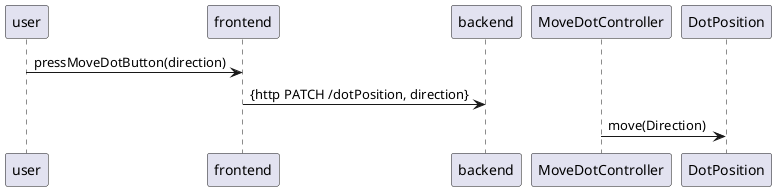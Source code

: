 @startuml

user -> frontend: pressMoveDotButton(direction)
frontend -> backend: {http PATCH /dotPosition, direction}

MoveDotController -> DotPosition: move(Direction)

@enduml